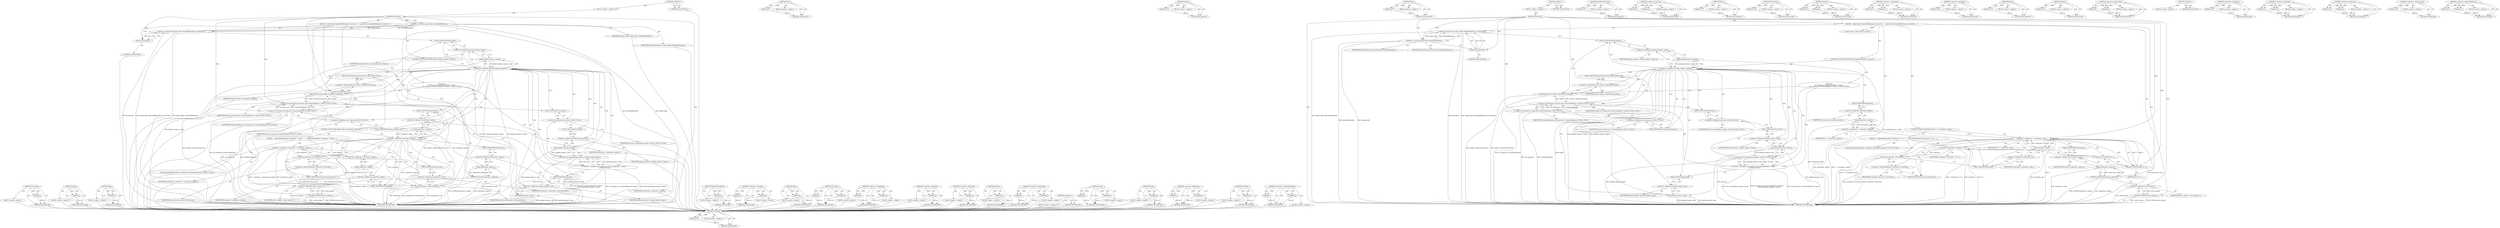 digraph "&lt;operator&gt;.indirectFieldAccess" {
vulnerable_178 [label=<(METHOD,DCHECK)>];
vulnerable_179 [label=<(PARAM,p1)>];
vulnerable_180 [label=<(BLOCK,&lt;empty&gt;,&lt;empty&gt;)>];
vulnerable_181 [label=<(METHOD_RETURN,ANY)>];
vulnerable_162 [label=<(METHOD,end)>];
vulnerable_163 [label=<(PARAM,p1)>];
vulnerable_164 [label=<(BLOCK,&lt;empty&gt;,&lt;empty&gt;)>];
vulnerable_165 [label=<(METHOD_RETURN,ANY)>];
vulnerable_117 [label=<(METHOD,empty)>];
vulnerable_118 [label=<(PARAM,p1)>];
vulnerable_119 [label=<(BLOCK,&lt;empty&gt;,&lt;empty&gt;)>];
vulnerable_120 [label=<(METHOD_RETURN,ANY)>];
vulnerable_140 [label=<(METHOD,pop)>];
vulnerable_141 [label=<(PARAM,p1)>];
vulnerable_142 [label=<(BLOCK,&lt;empty&gt;,&lt;empty&gt;)>];
vulnerable_143 [label=<(METHOD_RETURN,ANY)>];
vulnerable_6 [label=<(METHOD,&lt;global&gt;)<SUB>1</SUB>>];
vulnerable_7 [label=<(BLOCK,&lt;empty&gt;,&lt;empty&gt;)<SUB>1</SUB>>];
vulnerable_8 [label=<(METHOD,ForceClose)<SUB>1</SUB>>];
vulnerable_9 [label=<(BLOCK,{
  scoped_refptr&lt;IndexedDBDatabase&gt; protect(th...,{
  scoped_refptr&lt;IndexedDBDatabase&gt; protect(th...)<SUB>1</SUB>>];
vulnerable_10 [label=<(&lt;operator&gt;.greaterThan,scoped_refptr&lt;IndexedDBDatabase&gt; protect(this))<SUB>2</SUB>>];
vulnerable_11 [label=<(&lt;operator&gt;.lessThan,scoped_refptr&lt;IndexedDBDatabase)<SUB>2</SUB>>];
vulnerable_12 [label=<(IDENTIFIER,scoped_refptr,scoped_refptr&lt;IndexedDBDatabase)<SUB>2</SUB>>];
vulnerable_13 [label=<(IDENTIFIER,IndexedDBDatabase,scoped_refptr&lt;IndexedDBDatabase)<SUB>2</SUB>>];
vulnerable_14 [label=<(protect,protect(this))<SUB>2</SUB>>];
vulnerable_15 [label=<(LITERAL,this,protect(this))<SUB>2</SUB>>];
vulnerable_16 [label=<(CONTROL_STRUCTURE,WHILE,while (!pending_requests_.empty()))<SUB>4</SUB>>];
vulnerable_17 [label=<(&lt;operator&gt;.logicalNot,!pending_requests_.empty())<SUB>4</SUB>>];
vulnerable_18 [label=<(empty,pending_requests_.empty())<SUB>4</SUB>>];
vulnerable_19 [label=<(&lt;operator&gt;.fieldAccess,pending_requests_.empty)<SUB>4</SUB>>];
vulnerable_20 [label=<(IDENTIFIER,pending_requests_,pending_requests_.empty())<SUB>4</SUB>>];
vulnerable_21 [label=<(FIELD_IDENTIFIER,empty,empty)<SUB>4</SUB>>];
vulnerable_22 [label="<(BLOCK,{
    std::unique_ptr&lt;ConnectionRequest&gt; reques...,{
    std::unique_ptr&lt;ConnectionRequest&gt; reques...)<SUB>4</SUB>>"];
vulnerable_23 [label="<(&lt;operator&gt;.assignment,std::unique_ptr&lt;ConnectionRequest&gt; request =
  ...)<SUB>5</SUB>>"];
vulnerable_24 [label="<(&lt;operator&gt;.greaterThan,std::unique_ptr&lt;ConnectionRequest&gt; request)<SUB>5</SUB>>"];
vulnerable_25 [label="<(&lt;operator&gt;.lessThan,std::unique_ptr&lt;ConnectionRequest)<SUB>5</SUB>>"];
vulnerable_26 [label="<(&lt;operator&gt;.fieldAccess,std::unique_ptr)<SUB>5</SUB>>"];
vulnerable_27 [label="<(IDENTIFIER,std,std::unique_ptr&lt;ConnectionRequest)<SUB>5</SUB>>"];
vulnerable_28 [label=<(FIELD_IDENTIFIER,unique_ptr,unique_ptr)<SUB>5</SUB>>];
vulnerable_29 [label="<(IDENTIFIER,ConnectionRequest,std::unique_ptr&lt;ConnectionRequest)<SUB>5</SUB>>"];
vulnerable_30 [label="<(IDENTIFIER,request,std::unique_ptr&lt;ConnectionRequest&gt; request)<SUB>5</SUB>>"];
vulnerable_31 [label="<(std.move,std::move(pending_requests_.front()))<SUB>6</SUB>>"];
vulnerable_32 [label="<(&lt;operator&gt;.fieldAccess,std::move)<SUB>6</SUB>>"];
vulnerable_33 [label="<(IDENTIFIER,std,std::move(pending_requests_.front()))<SUB>6</SUB>>"];
vulnerable_34 [label=<(FIELD_IDENTIFIER,move,move)<SUB>6</SUB>>];
vulnerable_35 [label=<(front,pending_requests_.front())<SUB>6</SUB>>];
vulnerable_36 [label=<(&lt;operator&gt;.fieldAccess,pending_requests_.front)<SUB>6</SUB>>];
vulnerable_37 [label=<(IDENTIFIER,pending_requests_,pending_requests_.front())<SUB>6</SUB>>];
vulnerable_38 [label=<(FIELD_IDENTIFIER,front,front)<SUB>6</SUB>>];
vulnerable_39 [label=<(pop,pending_requests_.pop())<SUB>7</SUB>>];
vulnerable_40 [label=<(&lt;operator&gt;.fieldAccess,pending_requests_.pop)<SUB>7</SUB>>];
vulnerable_41 [label=<(IDENTIFIER,pending_requests_,pending_requests_.pop())<SUB>7</SUB>>];
vulnerable_42 [label=<(FIELD_IDENTIFIER,pop,pop)<SUB>7</SUB>>];
vulnerable_43 [label=<(AbortForForceClose,request-&gt;AbortForForceClose())<SUB>8</SUB>>];
vulnerable_44 [label=<(&lt;operator&gt;.indirectFieldAccess,request-&gt;AbortForForceClose)<SUB>8</SUB>>];
vulnerable_45 [label=<(IDENTIFIER,request,request-&gt;AbortForForceClose())<SUB>8</SUB>>];
vulnerable_46 [label=<(FIELD_IDENTIFIER,AbortForForceClose,AbortForForceClose)<SUB>8</SUB>>];
vulnerable_47 [label="<(LOCAL,auto it: auto)<SUB>11</SUB>>"];
vulnerable_48 [label=<(&lt;operator&gt;.assignment,it = connections_.begin())<SUB>11</SUB>>];
vulnerable_49 [label=<(IDENTIFIER,it,it = connections_.begin())<SUB>11</SUB>>];
vulnerable_50 [label=<(begin,connections_.begin())<SUB>11</SUB>>];
vulnerable_51 [label=<(&lt;operator&gt;.fieldAccess,connections_.begin)<SUB>11</SUB>>];
vulnerable_52 [label=<(IDENTIFIER,connections_,connections_.begin())<SUB>11</SUB>>];
vulnerable_53 [label=<(FIELD_IDENTIFIER,begin,begin)<SUB>11</SUB>>];
vulnerable_54 [label=<(CONTROL_STRUCTURE,WHILE,while (it != connections_.end()))<SUB>12</SUB>>];
vulnerable_55 [label=<(&lt;operator&gt;.notEquals,it != connections_.end())<SUB>12</SUB>>];
vulnerable_56 [label=<(IDENTIFIER,it,it != connections_.end())<SUB>12</SUB>>];
vulnerable_57 [label=<(end,connections_.end())<SUB>12</SUB>>];
vulnerable_58 [label=<(&lt;operator&gt;.fieldAccess,connections_.end)<SUB>12</SUB>>];
vulnerable_59 [label=<(IDENTIFIER,connections_,connections_.end())<SUB>12</SUB>>];
vulnerable_60 [label=<(FIELD_IDENTIFIER,end,end)<SUB>12</SUB>>];
vulnerable_61 [label=<(BLOCK,{
    IndexedDBConnection* connection = *it++;
...,{
    IndexedDBConnection* connection = *it++;
...)<SUB>12</SUB>>];
vulnerable_62 [label="<(LOCAL,IndexedDBConnection* connection: IndexedDBConnection*)<SUB>13</SUB>>"];
vulnerable_63 [label=<(&lt;operator&gt;.assignment,* connection = *it++)<SUB>13</SUB>>];
vulnerable_64 [label=<(IDENTIFIER,connection,* connection = *it++)<SUB>13</SUB>>];
vulnerable_65 [label=<(&lt;operator&gt;.indirection,*it++)<SUB>13</SUB>>];
vulnerable_66 [label=<(&lt;operator&gt;.postIncrement,it++)<SUB>13</SUB>>];
vulnerable_67 [label=<(IDENTIFIER,it,it++)<SUB>13</SUB>>];
vulnerable_68 [label=<(ForceClose,connection-&gt;ForceClose())<SUB>14</SUB>>];
vulnerable_69 [label=<(&lt;operator&gt;.indirectFieldAccess,connection-&gt;ForceClose)<SUB>14</SUB>>];
vulnerable_70 [label=<(IDENTIFIER,connection,connection-&gt;ForceClose())<SUB>14</SUB>>];
vulnerable_71 [label=<(FIELD_IDENTIFIER,ForceClose,ForceClose)<SUB>14</SUB>>];
vulnerable_72 [label=<(DCHECK,DCHECK(connections_.empty()))<SUB>16</SUB>>];
vulnerable_73 [label=<(empty,connections_.empty())<SUB>16</SUB>>];
vulnerable_74 [label=<(&lt;operator&gt;.fieldAccess,connections_.empty)<SUB>16</SUB>>];
vulnerable_75 [label=<(IDENTIFIER,connections_,connections_.empty())<SUB>16</SUB>>];
vulnerable_76 [label=<(FIELD_IDENTIFIER,empty,empty)<SUB>16</SUB>>];
vulnerable_77 [label=<(DCHECK,DCHECK(!active_request_))<SUB>17</SUB>>];
vulnerable_78 [label=<(&lt;operator&gt;.logicalNot,!active_request_)<SUB>17</SUB>>];
vulnerable_79 [label=<(IDENTIFIER,active_request_,!active_request_)<SUB>17</SUB>>];
vulnerable_80 [label=<(METHOD_RETURN,void)<SUB>1</SUB>>];
vulnerable_82 [label=<(METHOD_RETURN,ANY)<SUB>1</SUB>>];
vulnerable_144 [label=<(METHOD,AbortForForceClose)>];
vulnerable_145 [label=<(PARAM,p1)>];
vulnerable_146 [label=<(BLOCK,&lt;empty&gt;,&lt;empty&gt;)>];
vulnerable_147 [label=<(METHOD_RETURN,ANY)>];
vulnerable_104 [label=<(METHOD,&lt;operator&gt;.lessThan)>];
vulnerable_105 [label=<(PARAM,p1)>];
vulnerable_106 [label=<(PARAM,p2)>];
vulnerable_107 [label=<(BLOCK,&lt;empty&gt;,&lt;empty&gt;)>];
vulnerable_108 [label=<(METHOD_RETURN,ANY)>];
vulnerable_136 [label=<(METHOD,front)>];
vulnerable_137 [label=<(PARAM,p1)>];
vulnerable_138 [label=<(BLOCK,&lt;empty&gt;,&lt;empty&gt;)>];
vulnerable_139 [label=<(METHOD_RETURN,ANY)>];
vulnerable_174 [label=<(METHOD,ForceClose)>];
vulnerable_175 [label=<(PARAM,p1)>];
vulnerable_176 [label=<(BLOCK,&lt;empty&gt;,&lt;empty&gt;)>];
vulnerable_177 [label=<(METHOD_RETURN,ANY)>];
vulnerable_131 [label=<(METHOD,std.move)>];
vulnerable_132 [label=<(PARAM,p1)>];
vulnerable_133 [label=<(PARAM,p2)>];
vulnerable_134 [label=<(BLOCK,&lt;empty&gt;,&lt;empty&gt;)>];
vulnerable_135 [label=<(METHOD_RETURN,ANY)>];
vulnerable_126 [label=<(METHOD,&lt;operator&gt;.assignment)>];
vulnerable_127 [label=<(PARAM,p1)>];
vulnerable_128 [label=<(PARAM,p2)>];
vulnerable_129 [label=<(BLOCK,&lt;empty&gt;,&lt;empty&gt;)>];
vulnerable_130 [label=<(METHOD_RETURN,ANY)>];
vulnerable_113 [label=<(METHOD,&lt;operator&gt;.logicalNot)>];
vulnerable_114 [label=<(PARAM,p1)>];
vulnerable_115 [label=<(BLOCK,&lt;empty&gt;,&lt;empty&gt;)>];
vulnerable_116 [label=<(METHOD_RETURN,ANY)>];
vulnerable_153 [label=<(METHOD,begin)>];
vulnerable_154 [label=<(PARAM,p1)>];
vulnerable_155 [label=<(BLOCK,&lt;empty&gt;,&lt;empty&gt;)>];
vulnerable_156 [label=<(METHOD_RETURN,ANY)>];
vulnerable_109 [label=<(METHOD,protect)>];
vulnerable_110 [label=<(PARAM,p1)>];
vulnerable_111 [label=<(BLOCK,&lt;empty&gt;,&lt;empty&gt;)>];
vulnerable_112 [label=<(METHOD_RETURN,ANY)>];
vulnerable_99 [label=<(METHOD,&lt;operator&gt;.greaterThan)>];
vulnerable_100 [label=<(PARAM,p1)>];
vulnerable_101 [label=<(PARAM,p2)>];
vulnerable_102 [label=<(BLOCK,&lt;empty&gt;,&lt;empty&gt;)>];
vulnerable_103 [label=<(METHOD_RETURN,ANY)>];
vulnerable_93 [label=<(METHOD,&lt;global&gt;)<SUB>1</SUB>>];
vulnerable_94 [label=<(BLOCK,&lt;empty&gt;,&lt;empty&gt;)>];
vulnerable_95 [label=<(METHOD_RETURN,ANY)>];
vulnerable_166 [label=<(METHOD,&lt;operator&gt;.indirection)>];
vulnerable_167 [label=<(PARAM,p1)>];
vulnerable_168 [label=<(BLOCK,&lt;empty&gt;,&lt;empty&gt;)>];
vulnerable_169 [label=<(METHOD_RETURN,ANY)>];
vulnerable_157 [label=<(METHOD,&lt;operator&gt;.notEquals)>];
vulnerable_158 [label=<(PARAM,p1)>];
vulnerable_159 [label=<(PARAM,p2)>];
vulnerable_160 [label=<(BLOCK,&lt;empty&gt;,&lt;empty&gt;)>];
vulnerable_161 [label=<(METHOD_RETURN,ANY)>];
vulnerable_121 [label=<(METHOD,&lt;operator&gt;.fieldAccess)>];
vulnerable_122 [label=<(PARAM,p1)>];
vulnerable_123 [label=<(PARAM,p2)>];
vulnerable_124 [label=<(BLOCK,&lt;empty&gt;,&lt;empty&gt;)>];
vulnerable_125 [label=<(METHOD_RETURN,ANY)>];
vulnerable_170 [label=<(METHOD,&lt;operator&gt;.postIncrement)>];
vulnerable_171 [label=<(PARAM,p1)>];
vulnerable_172 [label=<(BLOCK,&lt;empty&gt;,&lt;empty&gt;)>];
vulnerable_173 [label=<(METHOD_RETURN,ANY)>];
vulnerable_148 [label=<(METHOD,&lt;operator&gt;.indirectFieldAccess)>];
vulnerable_149 [label=<(PARAM,p1)>];
vulnerable_150 [label=<(PARAM,p2)>];
vulnerable_151 [label=<(BLOCK,&lt;empty&gt;,&lt;empty&gt;)>];
vulnerable_152 [label=<(METHOD_RETURN,ANY)>];
fixed_158 [label=<(METHOD,ForceClose)>];
fixed_159 [label=<(PARAM,p1)>];
fixed_160 [label=<(BLOCK,&lt;empty&gt;,&lt;empty&gt;)>];
fixed_161 [label=<(METHOD_RETURN,ANY)>];
fixed_114 [label=<(METHOD,empty)>];
fixed_115 [label=<(PARAM,p1)>];
fixed_116 [label=<(BLOCK,&lt;empty&gt;,&lt;empty&gt;)>];
fixed_117 [label=<(METHOD_RETURN,ANY)>];
fixed_137 [label=<(METHOD,pop)>];
fixed_138 [label=<(PARAM,p1)>];
fixed_139 [label=<(BLOCK,&lt;empty&gt;,&lt;empty&gt;)>];
fixed_140 [label=<(METHOD_RETURN,ANY)>];
fixed_6 [label=<(METHOD,&lt;global&gt;)<SUB>1</SUB>>];
fixed_7 [label=<(BLOCK,&lt;empty&gt;,&lt;empty&gt;)<SUB>1</SUB>>];
fixed_8 [label=<(METHOD,ForceClose)<SUB>1</SUB>>];
fixed_9 [label=<(BLOCK,{
  scoped_refptr&lt;IndexedDBDatabase&gt; protect(th...,{
  scoped_refptr&lt;IndexedDBDatabase&gt; protect(th...)<SUB>1</SUB>>];
fixed_10 [label=<(&lt;operator&gt;.greaterThan,scoped_refptr&lt;IndexedDBDatabase&gt; protect(this))<SUB>2</SUB>>];
fixed_11 [label=<(&lt;operator&gt;.lessThan,scoped_refptr&lt;IndexedDBDatabase)<SUB>2</SUB>>];
fixed_12 [label=<(IDENTIFIER,scoped_refptr,scoped_refptr&lt;IndexedDBDatabase)<SUB>2</SUB>>];
fixed_13 [label=<(IDENTIFIER,IndexedDBDatabase,scoped_refptr&lt;IndexedDBDatabase)<SUB>2</SUB>>];
fixed_14 [label=<(protect,protect(this))<SUB>2</SUB>>];
fixed_15 [label=<(LITERAL,this,protect(this))<SUB>2</SUB>>];
fixed_16 [label=<(CONTROL_STRUCTURE,WHILE,while (!pending_requests_.empty()))<SUB>4</SUB>>];
fixed_17 [label=<(&lt;operator&gt;.logicalNot,!pending_requests_.empty())<SUB>4</SUB>>];
fixed_18 [label=<(empty,pending_requests_.empty())<SUB>4</SUB>>];
fixed_19 [label=<(&lt;operator&gt;.fieldAccess,pending_requests_.empty)<SUB>4</SUB>>];
fixed_20 [label=<(IDENTIFIER,pending_requests_,pending_requests_.empty())<SUB>4</SUB>>];
fixed_21 [label=<(FIELD_IDENTIFIER,empty,empty)<SUB>4</SUB>>];
fixed_22 [label="<(BLOCK,{
    std::unique_ptr&lt;ConnectionRequest&gt; reques...,{
    std::unique_ptr&lt;ConnectionRequest&gt; reques...)<SUB>4</SUB>>"];
fixed_23 [label="<(&lt;operator&gt;.assignment,std::unique_ptr&lt;ConnectionRequest&gt; request =
  ...)<SUB>5</SUB>>"];
fixed_24 [label="<(&lt;operator&gt;.greaterThan,std::unique_ptr&lt;ConnectionRequest&gt; request)<SUB>5</SUB>>"];
fixed_25 [label="<(&lt;operator&gt;.lessThan,std::unique_ptr&lt;ConnectionRequest)<SUB>5</SUB>>"];
fixed_26 [label="<(&lt;operator&gt;.fieldAccess,std::unique_ptr)<SUB>5</SUB>>"];
fixed_27 [label="<(IDENTIFIER,std,std::unique_ptr&lt;ConnectionRequest)<SUB>5</SUB>>"];
fixed_28 [label=<(FIELD_IDENTIFIER,unique_ptr,unique_ptr)<SUB>5</SUB>>];
fixed_29 [label="<(IDENTIFIER,ConnectionRequest,std::unique_ptr&lt;ConnectionRequest)<SUB>5</SUB>>"];
fixed_30 [label="<(IDENTIFIER,request,std::unique_ptr&lt;ConnectionRequest&gt; request)<SUB>5</SUB>>"];
fixed_31 [label="<(std.move,std::move(pending_requests_.front()))<SUB>6</SUB>>"];
fixed_32 [label="<(&lt;operator&gt;.fieldAccess,std::move)<SUB>6</SUB>>"];
fixed_33 [label="<(IDENTIFIER,std,std::move(pending_requests_.front()))<SUB>6</SUB>>"];
fixed_34 [label=<(FIELD_IDENTIFIER,move,move)<SUB>6</SUB>>];
fixed_35 [label=<(front,pending_requests_.front())<SUB>6</SUB>>];
fixed_36 [label=<(&lt;operator&gt;.fieldAccess,pending_requests_.front)<SUB>6</SUB>>];
fixed_37 [label=<(IDENTIFIER,pending_requests_,pending_requests_.front())<SUB>6</SUB>>];
fixed_38 [label=<(FIELD_IDENTIFIER,front,front)<SUB>6</SUB>>];
fixed_39 [label=<(pop,pending_requests_.pop())<SUB>7</SUB>>];
fixed_40 [label=<(&lt;operator&gt;.fieldAccess,pending_requests_.pop)<SUB>7</SUB>>];
fixed_41 [label=<(IDENTIFIER,pending_requests_,pending_requests_.pop())<SUB>7</SUB>>];
fixed_42 [label=<(FIELD_IDENTIFIER,pop,pop)<SUB>7</SUB>>];
fixed_43 [label=<(AbortForForceClose,request-&gt;AbortForForceClose())<SUB>8</SUB>>];
fixed_44 [label=<(&lt;operator&gt;.indirectFieldAccess,request-&gt;AbortForForceClose)<SUB>8</SUB>>];
fixed_45 [label=<(IDENTIFIER,request,request-&gt;AbortForForceClose())<SUB>8</SUB>>];
fixed_46 [label=<(FIELD_IDENTIFIER,AbortForForceClose,AbortForForceClose)<SUB>8</SUB>>];
fixed_47 [label=<(CONTROL_STRUCTURE,WHILE,while (!connections_.empty()))<SUB>11</SUB>>];
fixed_48 [label=<(&lt;operator&gt;.logicalNot,!connections_.empty())<SUB>11</SUB>>];
fixed_49 [label=<(empty,connections_.empty())<SUB>11</SUB>>];
fixed_50 [label=<(&lt;operator&gt;.fieldAccess,connections_.empty)<SUB>11</SUB>>];
fixed_51 [label=<(IDENTIFIER,connections_,connections_.empty())<SUB>11</SUB>>];
fixed_52 [label=<(FIELD_IDENTIFIER,empty,empty)<SUB>11</SUB>>];
fixed_53 [label=<(BLOCK,{
    IndexedDBConnection* connection = *connec...,{
    IndexedDBConnection* connection = *connec...)<SUB>11</SUB>>];
fixed_54 [label="<(LOCAL,IndexedDBConnection* connection: IndexedDBConnection*)<SUB>12</SUB>>"];
fixed_55 [label=<(&lt;operator&gt;.assignment,* connection = *connections_.begin())<SUB>12</SUB>>];
fixed_56 [label=<(IDENTIFIER,connection,* connection = *connections_.begin())<SUB>12</SUB>>];
fixed_57 [label=<(&lt;operator&gt;.indirection,*connections_.begin())<SUB>12</SUB>>];
fixed_58 [label=<(begin,connections_.begin())<SUB>12</SUB>>];
fixed_59 [label=<(&lt;operator&gt;.fieldAccess,connections_.begin)<SUB>12</SUB>>];
fixed_60 [label=<(IDENTIFIER,connections_,connections_.begin())<SUB>12</SUB>>];
fixed_61 [label=<(FIELD_IDENTIFIER,begin,begin)<SUB>12</SUB>>];
fixed_62 [label=<(ForceClose,connection-&gt;ForceClose())<SUB>13</SUB>>];
fixed_63 [label=<(&lt;operator&gt;.indirectFieldAccess,connection-&gt;ForceClose)<SUB>13</SUB>>];
fixed_64 [label=<(IDENTIFIER,connection,connection-&gt;ForceClose())<SUB>13</SUB>>];
fixed_65 [label=<(FIELD_IDENTIFIER,ForceClose,ForceClose)<SUB>13</SUB>>];
fixed_66 [label=<(erase,connections_.erase(connection))<SUB>14</SUB>>];
fixed_67 [label=<(&lt;operator&gt;.fieldAccess,connections_.erase)<SUB>14</SUB>>];
fixed_68 [label=<(IDENTIFIER,connections_,connections_.erase(connection))<SUB>14</SUB>>];
fixed_69 [label=<(FIELD_IDENTIFIER,erase,erase)<SUB>14</SUB>>];
fixed_70 [label=<(IDENTIFIER,connection,connections_.erase(connection))<SUB>14</SUB>>];
fixed_71 [label=<(DCHECK,DCHECK(connections_.empty()))<SUB>16</SUB>>];
fixed_72 [label=<(empty,connections_.empty())<SUB>16</SUB>>];
fixed_73 [label=<(&lt;operator&gt;.fieldAccess,connections_.empty)<SUB>16</SUB>>];
fixed_74 [label=<(IDENTIFIER,connections_,connections_.empty())<SUB>16</SUB>>];
fixed_75 [label=<(FIELD_IDENTIFIER,empty,empty)<SUB>16</SUB>>];
fixed_76 [label=<(DCHECK,DCHECK(!active_request_))<SUB>17</SUB>>];
fixed_77 [label=<(&lt;operator&gt;.logicalNot,!active_request_)<SUB>17</SUB>>];
fixed_78 [label=<(IDENTIFIER,active_request_,!active_request_)<SUB>17</SUB>>];
fixed_79 [label=<(METHOD_RETURN,void)<SUB>1</SUB>>];
fixed_81 [label=<(METHOD_RETURN,ANY)<SUB>1</SUB>>];
fixed_141 [label=<(METHOD,AbortForForceClose)>];
fixed_142 [label=<(PARAM,p1)>];
fixed_143 [label=<(BLOCK,&lt;empty&gt;,&lt;empty&gt;)>];
fixed_144 [label=<(METHOD_RETURN,ANY)>];
fixed_101 [label=<(METHOD,&lt;operator&gt;.lessThan)>];
fixed_102 [label=<(PARAM,p1)>];
fixed_103 [label=<(PARAM,p2)>];
fixed_104 [label=<(BLOCK,&lt;empty&gt;,&lt;empty&gt;)>];
fixed_105 [label=<(METHOD_RETURN,ANY)>];
fixed_133 [label=<(METHOD,front)>];
fixed_134 [label=<(PARAM,p1)>];
fixed_135 [label=<(BLOCK,&lt;empty&gt;,&lt;empty&gt;)>];
fixed_136 [label=<(METHOD_RETURN,ANY)>];
fixed_128 [label=<(METHOD,std.move)>];
fixed_129 [label=<(PARAM,p1)>];
fixed_130 [label=<(PARAM,p2)>];
fixed_131 [label=<(BLOCK,&lt;empty&gt;,&lt;empty&gt;)>];
fixed_132 [label=<(METHOD_RETURN,ANY)>];
fixed_123 [label=<(METHOD,&lt;operator&gt;.assignment)>];
fixed_124 [label=<(PARAM,p1)>];
fixed_125 [label=<(PARAM,p2)>];
fixed_126 [label=<(BLOCK,&lt;empty&gt;,&lt;empty&gt;)>];
fixed_127 [label=<(METHOD_RETURN,ANY)>];
fixed_110 [label=<(METHOD,&lt;operator&gt;.logicalNot)>];
fixed_111 [label=<(PARAM,p1)>];
fixed_112 [label=<(BLOCK,&lt;empty&gt;,&lt;empty&gt;)>];
fixed_113 [label=<(METHOD_RETURN,ANY)>];
fixed_150 [label=<(METHOD,&lt;operator&gt;.indirection)>];
fixed_151 [label=<(PARAM,p1)>];
fixed_152 [label=<(BLOCK,&lt;empty&gt;,&lt;empty&gt;)>];
fixed_153 [label=<(METHOD_RETURN,ANY)>];
fixed_106 [label=<(METHOD,protect)>];
fixed_107 [label=<(PARAM,p1)>];
fixed_108 [label=<(BLOCK,&lt;empty&gt;,&lt;empty&gt;)>];
fixed_109 [label=<(METHOD_RETURN,ANY)>];
fixed_96 [label=<(METHOD,&lt;operator&gt;.greaterThan)>];
fixed_97 [label=<(PARAM,p1)>];
fixed_98 [label=<(PARAM,p2)>];
fixed_99 [label=<(BLOCK,&lt;empty&gt;,&lt;empty&gt;)>];
fixed_100 [label=<(METHOD_RETURN,ANY)>];
fixed_90 [label=<(METHOD,&lt;global&gt;)<SUB>1</SUB>>];
fixed_91 [label=<(BLOCK,&lt;empty&gt;,&lt;empty&gt;)>];
fixed_92 [label=<(METHOD_RETURN,ANY)>];
fixed_162 [label=<(METHOD,erase)>];
fixed_163 [label=<(PARAM,p1)>];
fixed_164 [label=<(PARAM,p2)>];
fixed_165 [label=<(BLOCK,&lt;empty&gt;,&lt;empty&gt;)>];
fixed_166 [label=<(METHOD_RETURN,ANY)>];
fixed_154 [label=<(METHOD,begin)>];
fixed_155 [label=<(PARAM,p1)>];
fixed_156 [label=<(BLOCK,&lt;empty&gt;,&lt;empty&gt;)>];
fixed_157 [label=<(METHOD_RETURN,ANY)>];
fixed_118 [label=<(METHOD,&lt;operator&gt;.fieldAccess)>];
fixed_119 [label=<(PARAM,p1)>];
fixed_120 [label=<(PARAM,p2)>];
fixed_121 [label=<(BLOCK,&lt;empty&gt;,&lt;empty&gt;)>];
fixed_122 [label=<(METHOD_RETURN,ANY)>];
fixed_167 [label=<(METHOD,DCHECK)>];
fixed_168 [label=<(PARAM,p1)>];
fixed_169 [label=<(BLOCK,&lt;empty&gt;,&lt;empty&gt;)>];
fixed_170 [label=<(METHOD_RETURN,ANY)>];
fixed_145 [label=<(METHOD,&lt;operator&gt;.indirectFieldAccess)>];
fixed_146 [label=<(PARAM,p1)>];
fixed_147 [label=<(PARAM,p2)>];
fixed_148 [label=<(BLOCK,&lt;empty&gt;,&lt;empty&gt;)>];
fixed_149 [label=<(METHOD_RETURN,ANY)>];
vulnerable_178 -> vulnerable_179  [key=0, label="AST: "];
vulnerable_178 -> vulnerable_179  [key=1, label="DDG: "];
vulnerable_178 -> vulnerable_180  [key=0, label="AST: "];
vulnerable_178 -> vulnerable_181  [key=0, label="AST: "];
vulnerable_178 -> vulnerable_181  [key=1, label="CFG: "];
vulnerable_179 -> vulnerable_181  [key=0, label="DDG: p1"];
vulnerable_162 -> vulnerable_163  [key=0, label="AST: "];
vulnerable_162 -> vulnerable_163  [key=1, label="DDG: "];
vulnerable_162 -> vulnerable_164  [key=0, label="AST: "];
vulnerable_162 -> vulnerable_165  [key=0, label="AST: "];
vulnerable_162 -> vulnerable_165  [key=1, label="CFG: "];
vulnerable_163 -> vulnerable_165  [key=0, label="DDG: p1"];
vulnerable_117 -> vulnerable_118  [key=0, label="AST: "];
vulnerable_117 -> vulnerable_118  [key=1, label="DDG: "];
vulnerable_117 -> vulnerable_119  [key=0, label="AST: "];
vulnerable_117 -> vulnerable_120  [key=0, label="AST: "];
vulnerable_117 -> vulnerable_120  [key=1, label="CFG: "];
vulnerable_118 -> vulnerable_120  [key=0, label="DDG: p1"];
vulnerable_140 -> vulnerable_141  [key=0, label="AST: "];
vulnerable_140 -> vulnerable_141  [key=1, label="DDG: "];
vulnerable_140 -> vulnerable_142  [key=0, label="AST: "];
vulnerable_140 -> vulnerable_143  [key=0, label="AST: "];
vulnerable_140 -> vulnerable_143  [key=1, label="CFG: "];
vulnerable_141 -> vulnerable_143  [key=0, label="DDG: p1"];
vulnerable_6 -> vulnerable_7  [key=0, label="AST: "];
vulnerable_6 -> vulnerable_82  [key=0, label="AST: "];
vulnerable_6 -> vulnerable_82  [key=1, label="CFG: "];
vulnerable_7 -> vulnerable_8  [key=0, label="AST: "];
vulnerable_8 -> vulnerable_9  [key=0, label="AST: "];
vulnerable_8 -> vulnerable_80  [key=0, label="AST: "];
vulnerable_8 -> vulnerable_11  [key=0, label="CFG: "];
vulnerable_8 -> vulnerable_11  [key=1, label="DDG: "];
vulnerable_8 -> vulnerable_14  [key=0, label="DDG: "];
vulnerable_8 -> vulnerable_55  [key=0, label="DDG: "];
vulnerable_8 -> vulnerable_78  [key=0, label="DDG: "];
vulnerable_8 -> vulnerable_24  [key=0, label="DDG: "];
vulnerable_8 -> vulnerable_25  [key=0, label="DDG: "];
vulnerable_8 -> vulnerable_66  [key=0, label="DDG: "];
vulnerable_9 -> vulnerable_10  [key=0, label="AST: "];
vulnerable_9 -> vulnerable_16  [key=0, label="AST: "];
vulnerable_9 -> vulnerable_47  [key=0, label="AST: "];
vulnerable_9 -> vulnerable_48  [key=0, label="AST: "];
vulnerable_9 -> vulnerable_54  [key=0, label="AST: "];
vulnerable_9 -> vulnerable_72  [key=0, label="AST: "];
vulnerable_9 -> vulnerable_77  [key=0, label="AST: "];
vulnerable_10 -> vulnerable_11  [key=0, label="AST: "];
vulnerable_10 -> vulnerable_14  [key=0, label="AST: "];
vulnerable_10 -> vulnerable_21  [key=0, label="CFG: "];
vulnerable_10 -> vulnerable_80  [key=0, label="DDG: scoped_refptr&lt;IndexedDBDatabase"];
vulnerable_10 -> vulnerable_80  [key=1, label="DDG: protect(this)"];
vulnerable_10 -> vulnerable_80  [key=2, label="DDG: scoped_refptr&lt;IndexedDBDatabase&gt; protect(this)"];
vulnerable_11 -> vulnerable_12  [key=0, label="AST: "];
vulnerable_11 -> vulnerable_13  [key=0, label="AST: "];
vulnerable_11 -> vulnerable_14  [key=0, label="CFG: "];
vulnerable_11 -> vulnerable_80  [key=0, label="DDG: IndexedDBDatabase"];
vulnerable_11 -> vulnerable_80  [key=1, label="DDG: scoped_refptr"];
vulnerable_11 -> vulnerable_10  [key=0, label="DDG: scoped_refptr"];
vulnerable_11 -> vulnerable_10  [key=1, label="DDG: IndexedDBDatabase"];
vulnerable_14 -> vulnerable_15  [key=0, label="AST: "];
vulnerable_14 -> vulnerable_10  [key=0, label="CFG: "];
vulnerable_14 -> vulnerable_10  [key=1, label="DDG: this"];
vulnerable_16 -> vulnerable_17  [key=0, label="AST: "];
vulnerable_16 -> vulnerable_22  [key=0, label="AST: "];
vulnerable_17 -> vulnerable_18  [key=0, label="AST: "];
vulnerable_17 -> vulnerable_18  [key=1, label="CDG: "];
vulnerable_17 -> vulnerable_28  [key=0, label="CFG: "];
vulnerable_17 -> vulnerable_28  [key=1, label="CDG: "];
vulnerable_17 -> vulnerable_53  [key=0, label="CFG: "];
vulnerable_17 -> vulnerable_80  [key=0, label="DDG: pending_requests_.empty()"];
vulnerable_17 -> vulnerable_80  [key=1, label="DDG: !pending_requests_.empty()"];
vulnerable_17 -> vulnerable_24  [key=0, label="CDG: "];
vulnerable_17 -> vulnerable_17  [key=0, label="CDG: "];
vulnerable_17 -> vulnerable_34  [key=0, label="CDG: "];
vulnerable_17 -> vulnerable_21  [key=0, label="CDG: "];
vulnerable_17 -> vulnerable_32  [key=0, label="CDG: "];
vulnerable_17 -> vulnerable_26  [key=0, label="CDG: "];
vulnerable_17 -> vulnerable_42  [key=0, label="CDG: "];
vulnerable_17 -> vulnerable_23  [key=0, label="CDG: "];
vulnerable_17 -> vulnerable_19  [key=0, label="CDG: "];
vulnerable_17 -> vulnerable_36  [key=0, label="CDG: "];
vulnerable_17 -> vulnerable_46  [key=0, label="CDG: "];
vulnerable_17 -> vulnerable_38  [key=0, label="CDG: "];
vulnerable_17 -> vulnerable_25  [key=0, label="CDG: "];
vulnerable_17 -> vulnerable_40  [key=0, label="CDG: "];
vulnerable_17 -> vulnerable_44  [key=0, label="CDG: "];
vulnerable_17 -> vulnerable_35  [key=0, label="CDG: "];
vulnerable_17 -> vulnerable_39  [key=0, label="CDG: "];
vulnerable_17 -> vulnerable_31  [key=0, label="CDG: "];
vulnerable_17 -> vulnerable_43  [key=0, label="CDG: "];
vulnerable_18 -> vulnerable_19  [key=0, label="AST: "];
vulnerable_18 -> vulnerable_17  [key=0, label="CFG: "];
vulnerable_18 -> vulnerable_17  [key=1, label="DDG: pending_requests_.empty"];
vulnerable_18 -> vulnerable_80  [key=0, label="DDG: pending_requests_.empty"];
vulnerable_19 -> vulnerable_20  [key=0, label="AST: "];
vulnerable_19 -> vulnerable_21  [key=0, label="AST: "];
vulnerable_19 -> vulnerable_18  [key=0, label="CFG: "];
vulnerable_21 -> vulnerable_19  [key=0, label="CFG: "];
vulnerable_22 -> vulnerable_23  [key=0, label="AST: "];
vulnerable_22 -> vulnerable_39  [key=0, label="AST: "];
vulnerable_22 -> vulnerable_43  [key=0, label="AST: "];
vulnerable_23 -> vulnerable_24  [key=0, label="AST: "];
vulnerable_23 -> vulnerable_31  [key=0, label="AST: "];
vulnerable_23 -> vulnerable_42  [key=0, label="CFG: "];
vulnerable_23 -> vulnerable_80  [key=0, label="DDG: std::unique_ptr&lt;ConnectionRequest&gt; request"];
vulnerable_23 -> vulnerable_80  [key=1, label="DDG: std::move(pending_requests_.front())"];
vulnerable_23 -> vulnerable_80  [key=2, label="DDG: std::unique_ptr&lt;ConnectionRequest&gt; request =
        std::move(pending_requests_.front())"];
vulnerable_24 -> vulnerable_25  [key=0, label="AST: "];
vulnerable_24 -> vulnerable_30  [key=0, label="AST: "];
vulnerable_24 -> vulnerable_34  [key=0, label="CFG: "];
vulnerable_24 -> vulnerable_80  [key=0, label="DDG: std::unique_ptr&lt;ConnectionRequest"];
vulnerable_24 -> vulnerable_80  [key=1, label="DDG: request"];
vulnerable_24 -> vulnerable_43  [key=0, label="DDG: request"];
vulnerable_25 -> vulnerable_26  [key=0, label="AST: "];
vulnerable_25 -> vulnerable_29  [key=0, label="AST: "];
vulnerable_25 -> vulnerable_24  [key=0, label="CFG: "];
vulnerable_25 -> vulnerable_24  [key=1, label="DDG: std::unique_ptr"];
vulnerable_25 -> vulnerable_24  [key=2, label="DDG: ConnectionRequest"];
vulnerable_25 -> vulnerable_80  [key=0, label="DDG: std::unique_ptr"];
vulnerable_25 -> vulnerable_80  [key=1, label="DDG: ConnectionRequest"];
vulnerable_26 -> vulnerable_27  [key=0, label="AST: "];
vulnerable_26 -> vulnerable_28  [key=0, label="AST: "];
vulnerable_26 -> vulnerable_25  [key=0, label="CFG: "];
vulnerable_28 -> vulnerable_26  [key=0, label="CFG: "];
vulnerable_31 -> vulnerable_32  [key=0, label="AST: "];
vulnerable_31 -> vulnerable_35  [key=0, label="AST: "];
vulnerable_31 -> vulnerable_23  [key=0, label="CFG: "];
vulnerable_31 -> vulnerable_23  [key=1, label="DDG: std::move"];
vulnerable_31 -> vulnerable_23  [key=2, label="DDG: pending_requests_.front()"];
vulnerable_31 -> vulnerable_80  [key=0, label="DDG: std::move"];
vulnerable_31 -> vulnerable_80  [key=1, label="DDG: pending_requests_.front()"];
vulnerable_32 -> vulnerable_33  [key=0, label="AST: "];
vulnerable_32 -> vulnerable_34  [key=0, label="AST: "];
vulnerable_32 -> vulnerable_38  [key=0, label="CFG: "];
vulnerable_34 -> vulnerable_32  [key=0, label="CFG: "];
vulnerable_35 -> vulnerable_36  [key=0, label="AST: "];
vulnerable_35 -> vulnerable_31  [key=0, label="CFG: "];
vulnerable_35 -> vulnerable_31  [key=1, label="DDG: pending_requests_.front"];
vulnerable_35 -> vulnerable_80  [key=0, label="DDG: pending_requests_.front"];
vulnerable_36 -> vulnerable_37  [key=0, label="AST: "];
vulnerable_36 -> vulnerable_38  [key=0, label="AST: "];
vulnerable_36 -> vulnerable_35  [key=0, label="CFG: "];
vulnerable_38 -> vulnerable_36  [key=0, label="CFG: "];
vulnerable_39 -> vulnerable_40  [key=0, label="AST: "];
vulnerable_39 -> vulnerable_46  [key=0, label="CFG: "];
vulnerable_39 -> vulnerable_80  [key=0, label="DDG: pending_requests_.pop"];
vulnerable_39 -> vulnerable_80  [key=1, label="DDG: pending_requests_.pop()"];
vulnerable_40 -> vulnerable_41  [key=0, label="AST: "];
vulnerable_40 -> vulnerable_42  [key=0, label="AST: "];
vulnerable_40 -> vulnerable_39  [key=0, label="CFG: "];
vulnerable_42 -> vulnerable_40  [key=0, label="CFG: "];
vulnerable_43 -> vulnerable_44  [key=0, label="AST: "];
vulnerable_43 -> vulnerable_21  [key=0, label="CFG: "];
vulnerable_43 -> vulnerable_80  [key=0, label="DDG: request-&gt;AbortForForceClose"];
vulnerable_43 -> vulnerable_80  [key=1, label="DDG: request-&gt;AbortForForceClose()"];
vulnerable_43 -> vulnerable_24  [key=0, label="DDG: request-&gt;AbortForForceClose"];
vulnerable_44 -> vulnerable_45  [key=0, label="AST: "];
vulnerable_44 -> vulnerable_46  [key=0, label="AST: "];
vulnerable_44 -> vulnerable_43  [key=0, label="CFG: "];
vulnerable_46 -> vulnerable_44  [key=0, label="CFG: "];
vulnerable_48 -> vulnerable_49  [key=0, label="AST: "];
vulnerable_48 -> vulnerable_50  [key=0, label="AST: "];
vulnerable_48 -> vulnerable_60  [key=0, label="CFG: "];
vulnerable_48 -> vulnerable_80  [key=0, label="DDG: connections_.begin()"];
vulnerable_48 -> vulnerable_80  [key=1, label="DDG: it = connections_.begin()"];
vulnerable_48 -> vulnerable_55  [key=0, label="DDG: it"];
vulnerable_50 -> vulnerable_51  [key=0, label="AST: "];
vulnerable_50 -> vulnerable_48  [key=0, label="CFG: "];
vulnerable_50 -> vulnerable_48  [key=1, label="DDG: connections_.begin"];
vulnerable_50 -> vulnerable_80  [key=0, label="DDG: connections_.begin"];
vulnerable_51 -> vulnerable_52  [key=0, label="AST: "];
vulnerable_51 -> vulnerable_53  [key=0, label="AST: "];
vulnerable_51 -> vulnerable_50  [key=0, label="CFG: "];
vulnerable_53 -> vulnerable_51  [key=0, label="CFG: "];
vulnerable_54 -> vulnerable_55  [key=0, label="AST: "];
vulnerable_54 -> vulnerable_61  [key=0, label="AST: "];
vulnerable_55 -> vulnerable_56  [key=0, label="AST: "];
vulnerable_55 -> vulnerable_57  [key=0, label="AST: "];
vulnerable_55 -> vulnerable_57  [key=1, label="CDG: "];
vulnerable_55 -> vulnerable_66  [key=0, label="CFG: "];
vulnerable_55 -> vulnerable_66  [key=1, label="DDG: it"];
vulnerable_55 -> vulnerable_66  [key=2, label="CDG: "];
vulnerable_55 -> vulnerable_76  [key=0, label="CFG: "];
vulnerable_55 -> vulnerable_80  [key=0, label="DDG: it"];
vulnerable_55 -> vulnerable_80  [key=1, label="DDG: connections_.end()"];
vulnerable_55 -> vulnerable_80  [key=2, label="DDG: it != connections_.end()"];
vulnerable_55 -> vulnerable_58  [key=0, label="CDG: "];
vulnerable_55 -> vulnerable_68  [key=0, label="CDG: "];
vulnerable_55 -> vulnerable_60  [key=0, label="CDG: "];
vulnerable_55 -> vulnerable_71  [key=0, label="CDG: "];
vulnerable_55 -> vulnerable_69  [key=0, label="CDG: "];
vulnerable_55 -> vulnerable_63  [key=0, label="CDG: "];
vulnerable_55 -> vulnerable_65  [key=0, label="CDG: "];
vulnerable_55 -> vulnerable_55  [key=0, label="CDG: "];
vulnerable_57 -> vulnerable_58  [key=0, label="AST: "];
vulnerable_57 -> vulnerable_55  [key=0, label="CFG: "];
vulnerable_57 -> vulnerable_55  [key=1, label="DDG: connections_.end"];
vulnerable_57 -> vulnerable_80  [key=0, label="DDG: connections_.end"];
vulnerable_58 -> vulnerable_59  [key=0, label="AST: "];
vulnerable_58 -> vulnerable_60  [key=0, label="AST: "];
vulnerable_58 -> vulnerable_57  [key=0, label="CFG: "];
vulnerable_60 -> vulnerable_58  [key=0, label="CFG: "];
vulnerable_61 -> vulnerable_62  [key=0, label="AST: "];
vulnerable_61 -> vulnerable_63  [key=0, label="AST: "];
vulnerable_61 -> vulnerable_68  [key=0, label="AST: "];
vulnerable_63 -> vulnerable_64  [key=0, label="AST: "];
vulnerable_63 -> vulnerable_65  [key=0, label="AST: "];
vulnerable_63 -> vulnerable_71  [key=0, label="CFG: "];
vulnerable_63 -> vulnerable_80  [key=0, label="DDG: connection"];
vulnerable_63 -> vulnerable_80  [key=1, label="DDG: *it++"];
vulnerable_63 -> vulnerable_80  [key=2, label="DDG: * connection = *it++"];
vulnerable_63 -> vulnerable_68  [key=0, label="DDG: connection"];
vulnerable_65 -> vulnerable_66  [key=0, label="AST: "];
vulnerable_65 -> vulnerable_63  [key=0, label="CFG: "];
vulnerable_66 -> vulnerable_67  [key=0, label="AST: "];
vulnerable_66 -> vulnerable_65  [key=0, label="CFG: "];
vulnerable_66 -> vulnerable_55  [key=0, label="DDG: it"];
vulnerable_68 -> vulnerable_69  [key=0, label="AST: "];
vulnerable_68 -> vulnerable_60  [key=0, label="CFG: "];
vulnerable_68 -> vulnerable_80  [key=0, label="DDG: connection-&gt;ForceClose"];
vulnerable_68 -> vulnerable_80  [key=1, label="DDG: connection-&gt;ForceClose()"];
vulnerable_69 -> vulnerable_70  [key=0, label="AST: "];
vulnerable_69 -> vulnerable_71  [key=0, label="AST: "];
vulnerable_69 -> vulnerable_68  [key=0, label="CFG: "];
vulnerable_71 -> vulnerable_69  [key=0, label="CFG: "];
vulnerable_72 -> vulnerable_73  [key=0, label="AST: "];
vulnerable_72 -> vulnerable_78  [key=0, label="CFG: "];
vulnerable_72 -> vulnerable_80  [key=0, label="DDG: connections_.empty()"];
vulnerable_72 -> vulnerable_80  [key=1, label="DDG: DCHECK(connections_.empty())"];
vulnerable_73 -> vulnerable_74  [key=0, label="AST: "];
vulnerable_73 -> vulnerable_72  [key=0, label="CFG: "];
vulnerable_73 -> vulnerable_72  [key=1, label="DDG: connections_.empty"];
vulnerable_73 -> vulnerable_80  [key=0, label="DDG: connections_.empty"];
vulnerable_74 -> vulnerable_75  [key=0, label="AST: "];
vulnerable_74 -> vulnerable_76  [key=0, label="AST: "];
vulnerable_74 -> vulnerable_73  [key=0, label="CFG: "];
vulnerable_76 -> vulnerable_74  [key=0, label="CFG: "];
vulnerable_77 -> vulnerable_78  [key=0, label="AST: "];
vulnerable_77 -> vulnerable_80  [key=0, label="CFG: "];
vulnerable_77 -> vulnerable_80  [key=1, label="DDG: !active_request_"];
vulnerable_77 -> vulnerable_80  [key=2, label="DDG: DCHECK(!active_request_)"];
vulnerable_78 -> vulnerable_79  [key=0, label="AST: "];
vulnerable_78 -> vulnerable_77  [key=0, label="CFG: "];
vulnerable_78 -> vulnerable_77  [key=1, label="DDG: active_request_"];
vulnerable_78 -> vulnerable_80  [key=0, label="DDG: active_request_"];
vulnerable_144 -> vulnerable_145  [key=0, label="AST: "];
vulnerable_144 -> vulnerable_145  [key=1, label="DDG: "];
vulnerable_144 -> vulnerable_146  [key=0, label="AST: "];
vulnerable_144 -> vulnerable_147  [key=0, label="AST: "];
vulnerable_144 -> vulnerable_147  [key=1, label="CFG: "];
vulnerable_145 -> vulnerable_147  [key=0, label="DDG: p1"];
vulnerable_104 -> vulnerable_105  [key=0, label="AST: "];
vulnerable_104 -> vulnerable_105  [key=1, label="DDG: "];
vulnerable_104 -> vulnerable_107  [key=0, label="AST: "];
vulnerable_104 -> vulnerable_106  [key=0, label="AST: "];
vulnerable_104 -> vulnerable_106  [key=1, label="DDG: "];
vulnerable_104 -> vulnerable_108  [key=0, label="AST: "];
vulnerable_104 -> vulnerable_108  [key=1, label="CFG: "];
vulnerable_105 -> vulnerable_108  [key=0, label="DDG: p1"];
vulnerable_106 -> vulnerable_108  [key=0, label="DDG: p2"];
vulnerable_136 -> vulnerable_137  [key=0, label="AST: "];
vulnerable_136 -> vulnerable_137  [key=1, label="DDG: "];
vulnerable_136 -> vulnerable_138  [key=0, label="AST: "];
vulnerable_136 -> vulnerable_139  [key=0, label="AST: "];
vulnerable_136 -> vulnerable_139  [key=1, label="CFG: "];
vulnerable_137 -> vulnerable_139  [key=0, label="DDG: p1"];
vulnerable_174 -> vulnerable_175  [key=0, label="AST: "];
vulnerable_174 -> vulnerable_175  [key=1, label="DDG: "];
vulnerable_174 -> vulnerable_176  [key=0, label="AST: "];
vulnerable_174 -> vulnerable_177  [key=0, label="AST: "];
vulnerable_174 -> vulnerable_177  [key=1, label="CFG: "];
vulnerable_175 -> vulnerable_177  [key=0, label="DDG: p1"];
vulnerable_131 -> vulnerable_132  [key=0, label="AST: "];
vulnerable_131 -> vulnerable_132  [key=1, label="DDG: "];
vulnerable_131 -> vulnerable_134  [key=0, label="AST: "];
vulnerable_131 -> vulnerable_133  [key=0, label="AST: "];
vulnerable_131 -> vulnerable_133  [key=1, label="DDG: "];
vulnerable_131 -> vulnerable_135  [key=0, label="AST: "];
vulnerable_131 -> vulnerable_135  [key=1, label="CFG: "];
vulnerable_132 -> vulnerable_135  [key=0, label="DDG: p1"];
vulnerable_133 -> vulnerable_135  [key=0, label="DDG: p2"];
vulnerable_126 -> vulnerable_127  [key=0, label="AST: "];
vulnerable_126 -> vulnerable_127  [key=1, label="DDG: "];
vulnerable_126 -> vulnerable_129  [key=0, label="AST: "];
vulnerable_126 -> vulnerable_128  [key=0, label="AST: "];
vulnerable_126 -> vulnerable_128  [key=1, label="DDG: "];
vulnerable_126 -> vulnerable_130  [key=0, label="AST: "];
vulnerable_126 -> vulnerable_130  [key=1, label="CFG: "];
vulnerable_127 -> vulnerable_130  [key=0, label="DDG: p1"];
vulnerable_128 -> vulnerable_130  [key=0, label="DDG: p2"];
vulnerable_113 -> vulnerable_114  [key=0, label="AST: "];
vulnerable_113 -> vulnerable_114  [key=1, label="DDG: "];
vulnerable_113 -> vulnerable_115  [key=0, label="AST: "];
vulnerable_113 -> vulnerable_116  [key=0, label="AST: "];
vulnerable_113 -> vulnerable_116  [key=1, label="CFG: "];
vulnerable_114 -> vulnerable_116  [key=0, label="DDG: p1"];
vulnerable_153 -> vulnerable_154  [key=0, label="AST: "];
vulnerable_153 -> vulnerable_154  [key=1, label="DDG: "];
vulnerable_153 -> vulnerable_155  [key=0, label="AST: "];
vulnerable_153 -> vulnerable_156  [key=0, label="AST: "];
vulnerable_153 -> vulnerable_156  [key=1, label="CFG: "];
vulnerable_154 -> vulnerable_156  [key=0, label="DDG: p1"];
vulnerable_109 -> vulnerable_110  [key=0, label="AST: "];
vulnerable_109 -> vulnerable_110  [key=1, label="DDG: "];
vulnerable_109 -> vulnerable_111  [key=0, label="AST: "];
vulnerable_109 -> vulnerable_112  [key=0, label="AST: "];
vulnerable_109 -> vulnerable_112  [key=1, label="CFG: "];
vulnerable_110 -> vulnerable_112  [key=0, label="DDG: p1"];
vulnerable_99 -> vulnerable_100  [key=0, label="AST: "];
vulnerable_99 -> vulnerable_100  [key=1, label="DDG: "];
vulnerable_99 -> vulnerable_102  [key=0, label="AST: "];
vulnerable_99 -> vulnerable_101  [key=0, label="AST: "];
vulnerable_99 -> vulnerable_101  [key=1, label="DDG: "];
vulnerable_99 -> vulnerable_103  [key=0, label="AST: "];
vulnerable_99 -> vulnerable_103  [key=1, label="CFG: "];
vulnerable_100 -> vulnerable_103  [key=0, label="DDG: p1"];
vulnerable_101 -> vulnerable_103  [key=0, label="DDG: p2"];
vulnerable_93 -> vulnerable_94  [key=0, label="AST: "];
vulnerable_93 -> vulnerable_95  [key=0, label="AST: "];
vulnerable_93 -> vulnerable_95  [key=1, label="CFG: "];
vulnerable_166 -> vulnerable_167  [key=0, label="AST: "];
vulnerable_166 -> vulnerable_167  [key=1, label="DDG: "];
vulnerable_166 -> vulnerable_168  [key=0, label="AST: "];
vulnerable_166 -> vulnerable_169  [key=0, label="AST: "];
vulnerable_166 -> vulnerable_169  [key=1, label="CFG: "];
vulnerable_167 -> vulnerable_169  [key=0, label="DDG: p1"];
vulnerable_157 -> vulnerable_158  [key=0, label="AST: "];
vulnerable_157 -> vulnerable_158  [key=1, label="DDG: "];
vulnerable_157 -> vulnerable_160  [key=0, label="AST: "];
vulnerable_157 -> vulnerable_159  [key=0, label="AST: "];
vulnerable_157 -> vulnerable_159  [key=1, label="DDG: "];
vulnerable_157 -> vulnerable_161  [key=0, label="AST: "];
vulnerable_157 -> vulnerable_161  [key=1, label="CFG: "];
vulnerable_158 -> vulnerable_161  [key=0, label="DDG: p1"];
vulnerable_159 -> vulnerable_161  [key=0, label="DDG: p2"];
vulnerable_121 -> vulnerable_122  [key=0, label="AST: "];
vulnerable_121 -> vulnerable_122  [key=1, label="DDG: "];
vulnerable_121 -> vulnerable_124  [key=0, label="AST: "];
vulnerable_121 -> vulnerable_123  [key=0, label="AST: "];
vulnerable_121 -> vulnerable_123  [key=1, label="DDG: "];
vulnerable_121 -> vulnerable_125  [key=0, label="AST: "];
vulnerable_121 -> vulnerable_125  [key=1, label="CFG: "];
vulnerable_122 -> vulnerable_125  [key=0, label="DDG: p1"];
vulnerable_123 -> vulnerable_125  [key=0, label="DDG: p2"];
vulnerable_170 -> vulnerable_171  [key=0, label="AST: "];
vulnerable_170 -> vulnerable_171  [key=1, label="DDG: "];
vulnerable_170 -> vulnerable_172  [key=0, label="AST: "];
vulnerable_170 -> vulnerable_173  [key=0, label="AST: "];
vulnerable_170 -> vulnerable_173  [key=1, label="CFG: "];
vulnerable_171 -> vulnerable_173  [key=0, label="DDG: p1"];
vulnerable_148 -> vulnerable_149  [key=0, label="AST: "];
vulnerable_148 -> vulnerable_149  [key=1, label="DDG: "];
vulnerable_148 -> vulnerable_151  [key=0, label="AST: "];
vulnerable_148 -> vulnerable_150  [key=0, label="AST: "];
vulnerable_148 -> vulnerable_150  [key=1, label="DDG: "];
vulnerable_148 -> vulnerable_152  [key=0, label="AST: "];
vulnerable_148 -> vulnerable_152  [key=1, label="CFG: "];
vulnerable_149 -> vulnerable_152  [key=0, label="DDG: p1"];
vulnerable_150 -> vulnerable_152  [key=0, label="DDG: p2"];
fixed_158 -> fixed_159  [key=0, label="AST: "];
fixed_158 -> fixed_159  [key=1, label="DDG: "];
fixed_158 -> fixed_160  [key=0, label="AST: "];
fixed_158 -> fixed_161  [key=0, label="AST: "];
fixed_158 -> fixed_161  [key=1, label="CFG: "];
fixed_159 -> fixed_161  [key=0, label="DDG: p1"];
fixed_160 -> vulnerable_178  [key=0];
fixed_161 -> vulnerable_178  [key=0];
fixed_114 -> fixed_115  [key=0, label="AST: "];
fixed_114 -> fixed_115  [key=1, label="DDG: "];
fixed_114 -> fixed_116  [key=0, label="AST: "];
fixed_114 -> fixed_117  [key=0, label="AST: "];
fixed_114 -> fixed_117  [key=1, label="CFG: "];
fixed_115 -> fixed_117  [key=0, label="DDG: p1"];
fixed_116 -> vulnerable_178  [key=0];
fixed_117 -> vulnerable_178  [key=0];
fixed_137 -> fixed_138  [key=0, label="AST: "];
fixed_137 -> fixed_138  [key=1, label="DDG: "];
fixed_137 -> fixed_139  [key=0, label="AST: "];
fixed_137 -> fixed_140  [key=0, label="AST: "];
fixed_137 -> fixed_140  [key=1, label="CFG: "];
fixed_138 -> fixed_140  [key=0, label="DDG: p1"];
fixed_139 -> vulnerable_178  [key=0];
fixed_140 -> vulnerable_178  [key=0];
fixed_6 -> fixed_7  [key=0, label="AST: "];
fixed_6 -> fixed_81  [key=0, label="AST: "];
fixed_6 -> fixed_81  [key=1, label="CFG: "];
fixed_7 -> fixed_8  [key=0, label="AST: "];
fixed_8 -> fixed_9  [key=0, label="AST: "];
fixed_8 -> fixed_79  [key=0, label="AST: "];
fixed_8 -> fixed_11  [key=0, label="CFG: "];
fixed_8 -> fixed_11  [key=1, label="DDG: "];
fixed_8 -> fixed_14  [key=0, label="DDG: "];
fixed_8 -> fixed_77  [key=0, label="DDG: "];
fixed_8 -> fixed_66  [key=0, label="DDG: "];
fixed_8 -> fixed_24  [key=0, label="DDG: "];
fixed_8 -> fixed_25  [key=0, label="DDG: "];
fixed_9 -> fixed_10  [key=0, label="AST: "];
fixed_9 -> fixed_16  [key=0, label="AST: "];
fixed_9 -> fixed_47  [key=0, label="AST: "];
fixed_9 -> fixed_71  [key=0, label="AST: "];
fixed_9 -> fixed_76  [key=0, label="AST: "];
fixed_10 -> fixed_11  [key=0, label="AST: "];
fixed_10 -> fixed_14  [key=0, label="AST: "];
fixed_10 -> fixed_21  [key=0, label="CFG: "];
fixed_10 -> fixed_79  [key=0, label="DDG: scoped_refptr&lt;IndexedDBDatabase"];
fixed_10 -> fixed_79  [key=1, label="DDG: protect(this)"];
fixed_10 -> fixed_79  [key=2, label="DDG: scoped_refptr&lt;IndexedDBDatabase&gt; protect(this)"];
fixed_11 -> fixed_12  [key=0, label="AST: "];
fixed_11 -> fixed_13  [key=0, label="AST: "];
fixed_11 -> fixed_14  [key=0, label="CFG: "];
fixed_11 -> fixed_79  [key=0, label="DDG: IndexedDBDatabase"];
fixed_11 -> fixed_79  [key=1, label="DDG: scoped_refptr"];
fixed_11 -> fixed_10  [key=0, label="DDG: scoped_refptr"];
fixed_11 -> fixed_10  [key=1, label="DDG: IndexedDBDatabase"];
fixed_12 -> vulnerable_178  [key=0];
fixed_13 -> vulnerable_178  [key=0];
fixed_14 -> fixed_15  [key=0, label="AST: "];
fixed_14 -> fixed_10  [key=0, label="CFG: "];
fixed_14 -> fixed_10  [key=1, label="DDG: this"];
fixed_15 -> vulnerable_178  [key=0];
fixed_16 -> fixed_17  [key=0, label="AST: "];
fixed_16 -> fixed_22  [key=0, label="AST: "];
fixed_17 -> fixed_18  [key=0, label="AST: "];
fixed_17 -> fixed_18  [key=1, label="CDG: "];
fixed_17 -> fixed_28  [key=0, label="CFG: "];
fixed_17 -> fixed_28  [key=1, label="CDG: "];
fixed_17 -> fixed_52  [key=0, label="CFG: "];
fixed_17 -> fixed_79  [key=0, label="DDG: pending_requests_.empty()"];
fixed_17 -> fixed_79  [key=1, label="DDG: !pending_requests_.empty()"];
fixed_17 -> fixed_17  [key=0, label="CDG: "];
fixed_17 -> fixed_34  [key=0, label="CDG: "];
fixed_17 -> fixed_21  [key=0, label="CDG: "];
fixed_17 -> fixed_32  [key=0, label="CDG: "];
fixed_17 -> fixed_26  [key=0, label="CDG: "];
fixed_17 -> fixed_42  [key=0, label="CDG: "];
fixed_17 -> fixed_19  [key=0, label="CDG: "];
fixed_17 -> fixed_46  [key=0, label="CDG: "];
fixed_17 -> fixed_38  [key=0, label="CDG: "];
fixed_17 -> fixed_25  [key=0, label="CDG: "];
fixed_17 -> fixed_40  [key=0, label="CDG: "];
fixed_17 -> fixed_44  [key=0, label="CDG: "];
fixed_17 -> fixed_35  [key=0, label="CDG: "];
fixed_17 -> fixed_43  [key=0, label="CDG: "];
fixed_17 -> fixed_24  [key=0, label="CDG: "];
fixed_17 -> fixed_23  [key=0, label="CDG: "];
fixed_17 -> fixed_36  [key=0, label="CDG: "];
fixed_17 -> fixed_39  [key=0, label="CDG: "];
fixed_17 -> fixed_31  [key=0, label="CDG: "];
fixed_18 -> fixed_19  [key=0, label="AST: "];
fixed_18 -> fixed_17  [key=0, label="CFG: "];
fixed_18 -> fixed_17  [key=1, label="DDG: pending_requests_.empty"];
fixed_18 -> fixed_79  [key=0, label="DDG: pending_requests_.empty"];
fixed_19 -> fixed_20  [key=0, label="AST: "];
fixed_19 -> fixed_21  [key=0, label="AST: "];
fixed_19 -> fixed_18  [key=0, label="CFG: "];
fixed_20 -> vulnerable_178  [key=0];
fixed_21 -> fixed_19  [key=0, label="CFG: "];
fixed_22 -> fixed_23  [key=0, label="AST: "];
fixed_22 -> fixed_39  [key=0, label="AST: "];
fixed_22 -> fixed_43  [key=0, label="AST: "];
fixed_23 -> fixed_24  [key=0, label="AST: "];
fixed_23 -> fixed_31  [key=0, label="AST: "];
fixed_23 -> fixed_42  [key=0, label="CFG: "];
fixed_23 -> fixed_79  [key=0, label="DDG: std::unique_ptr&lt;ConnectionRequest&gt; request"];
fixed_23 -> fixed_79  [key=1, label="DDG: std::move(pending_requests_.front())"];
fixed_23 -> fixed_79  [key=2, label="DDG: std::unique_ptr&lt;ConnectionRequest&gt; request =
        std::move(pending_requests_.front())"];
fixed_24 -> fixed_25  [key=0, label="AST: "];
fixed_24 -> fixed_30  [key=0, label="AST: "];
fixed_24 -> fixed_34  [key=0, label="CFG: "];
fixed_24 -> fixed_79  [key=0, label="DDG: std::unique_ptr&lt;ConnectionRequest"];
fixed_24 -> fixed_79  [key=1, label="DDG: request"];
fixed_24 -> fixed_43  [key=0, label="DDG: request"];
fixed_25 -> fixed_26  [key=0, label="AST: "];
fixed_25 -> fixed_29  [key=0, label="AST: "];
fixed_25 -> fixed_24  [key=0, label="CFG: "];
fixed_25 -> fixed_24  [key=1, label="DDG: std::unique_ptr"];
fixed_25 -> fixed_24  [key=2, label="DDG: ConnectionRequest"];
fixed_25 -> fixed_79  [key=0, label="DDG: std::unique_ptr"];
fixed_25 -> fixed_79  [key=1, label="DDG: ConnectionRequest"];
fixed_26 -> fixed_27  [key=0, label="AST: "];
fixed_26 -> fixed_28  [key=0, label="AST: "];
fixed_26 -> fixed_25  [key=0, label="CFG: "];
fixed_27 -> vulnerable_178  [key=0];
fixed_28 -> fixed_26  [key=0, label="CFG: "];
fixed_29 -> vulnerable_178  [key=0];
fixed_30 -> vulnerable_178  [key=0];
fixed_31 -> fixed_32  [key=0, label="AST: "];
fixed_31 -> fixed_35  [key=0, label="AST: "];
fixed_31 -> fixed_23  [key=0, label="CFG: "];
fixed_31 -> fixed_23  [key=1, label="DDG: std::move"];
fixed_31 -> fixed_23  [key=2, label="DDG: pending_requests_.front()"];
fixed_31 -> fixed_79  [key=0, label="DDG: std::move"];
fixed_31 -> fixed_79  [key=1, label="DDG: pending_requests_.front()"];
fixed_32 -> fixed_33  [key=0, label="AST: "];
fixed_32 -> fixed_34  [key=0, label="AST: "];
fixed_32 -> fixed_38  [key=0, label="CFG: "];
fixed_33 -> vulnerable_178  [key=0];
fixed_34 -> fixed_32  [key=0, label="CFG: "];
fixed_35 -> fixed_36  [key=0, label="AST: "];
fixed_35 -> fixed_31  [key=0, label="CFG: "];
fixed_35 -> fixed_31  [key=1, label="DDG: pending_requests_.front"];
fixed_35 -> fixed_79  [key=0, label="DDG: pending_requests_.front"];
fixed_36 -> fixed_37  [key=0, label="AST: "];
fixed_36 -> fixed_38  [key=0, label="AST: "];
fixed_36 -> fixed_35  [key=0, label="CFG: "];
fixed_37 -> vulnerable_178  [key=0];
fixed_38 -> fixed_36  [key=0, label="CFG: "];
fixed_39 -> fixed_40  [key=0, label="AST: "];
fixed_39 -> fixed_46  [key=0, label="CFG: "];
fixed_39 -> fixed_79  [key=0, label="DDG: pending_requests_.pop"];
fixed_39 -> fixed_79  [key=1, label="DDG: pending_requests_.pop()"];
fixed_40 -> fixed_41  [key=0, label="AST: "];
fixed_40 -> fixed_42  [key=0, label="AST: "];
fixed_40 -> fixed_39  [key=0, label="CFG: "];
fixed_41 -> vulnerable_178  [key=0];
fixed_42 -> fixed_40  [key=0, label="CFG: "];
fixed_43 -> fixed_44  [key=0, label="AST: "];
fixed_43 -> fixed_21  [key=0, label="CFG: "];
fixed_43 -> fixed_79  [key=0, label="DDG: request-&gt;AbortForForceClose"];
fixed_43 -> fixed_79  [key=1, label="DDG: request-&gt;AbortForForceClose()"];
fixed_43 -> fixed_24  [key=0, label="DDG: request-&gt;AbortForForceClose"];
fixed_44 -> fixed_45  [key=0, label="AST: "];
fixed_44 -> fixed_46  [key=0, label="AST: "];
fixed_44 -> fixed_43  [key=0, label="CFG: "];
fixed_45 -> vulnerable_178  [key=0];
fixed_46 -> fixed_44  [key=0, label="CFG: "];
fixed_47 -> fixed_48  [key=0, label="AST: "];
fixed_47 -> fixed_53  [key=0, label="AST: "];
fixed_48 -> fixed_49  [key=0, label="AST: "];
fixed_48 -> fixed_49  [key=1, label="CDG: "];
fixed_48 -> fixed_61  [key=0, label="CFG: "];
fixed_48 -> fixed_61  [key=1, label="CDG: "];
fixed_48 -> fixed_75  [key=0, label="CFG: "];
fixed_48 -> fixed_79  [key=0, label="DDG: !connections_.empty()"];
fixed_48 -> fixed_48  [key=0, label="CDG: "];
fixed_48 -> fixed_57  [key=0, label="CDG: "];
fixed_48 -> fixed_66  [key=0, label="CDG: "];
fixed_48 -> fixed_52  [key=0, label="CDG: "];
fixed_48 -> fixed_69  [key=0, label="CDG: "];
fixed_48 -> fixed_67  [key=0, label="CDG: "];
fixed_48 -> fixed_65  [key=0, label="CDG: "];
fixed_48 -> fixed_50  [key=0, label="CDG: "];
fixed_48 -> fixed_59  [key=0, label="CDG: "];
fixed_48 -> fixed_58  [key=0, label="CDG: "];
fixed_48 -> fixed_63  [key=0, label="CDG: "];
fixed_48 -> fixed_55  [key=0, label="CDG: "];
fixed_48 -> fixed_62  [key=0, label="CDG: "];
fixed_49 -> fixed_50  [key=0, label="AST: "];
fixed_49 -> fixed_48  [key=0, label="CFG: "];
fixed_49 -> fixed_48  [key=1, label="DDG: connections_.empty"];
fixed_49 -> fixed_72  [key=0, label="DDG: connections_.empty"];
fixed_50 -> fixed_51  [key=0, label="AST: "];
fixed_50 -> fixed_52  [key=0, label="AST: "];
fixed_50 -> fixed_49  [key=0, label="CFG: "];
fixed_51 -> vulnerable_178  [key=0];
fixed_52 -> fixed_50  [key=0, label="CFG: "];
fixed_53 -> fixed_54  [key=0, label="AST: "];
fixed_53 -> fixed_55  [key=0, label="AST: "];
fixed_53 -> fixed_62  [key=0, label="AST: "];
fixed_53 -> fixed_66  [key=0, label="AST: "];
fixed_54 -> vulnerable_178  [key=0];
fixed_55 -> fixed_56  [key=0, label="AST: "];
fixed_55 -> fixed_57  [key=0, label="AST: "];
fixed_55 -> fixed_65  [key=0, label="CFG: "];
fixed_55 -> fixed_79  [key=0, label="DDG: *connections_.begin()"];
fixed_55 -> fixed_79  [key=1, label="DDG: * connection = *connections_.begin()"];
fixed_55 -> fixed_62  [key=0, label="DDG: connection"];
fixed_55 -> fixed_66  [key=0, label="DDG: connection"];
fixed_56 -> vulnerable_178  [key=0];
fixed_57 -> fixed_58  [key=0, label="AST: "];
fixed_57 -> fixed_55  [key=0, label="CFG: "];
fixed_58 -> fixed_59  [key=0, label="AST: "];
fixed_58 -> fixed_57  [key=0, label="CFG: "];
fixed_58 -> fixed_79  [key=0, label="DDG: connections_.begin"];
fixed_59 -> fixed_60  [key=0, label="AST: "];
fixed_59 -> fixed_61  [key=0, label="AST: "];
fixed_59 -> fixed_58  [key=0, label="CFG: "];
fixed_60 -> vulnerable_178  [key=0];
fixed_61 -> fixed_59  [key=0, label="CFG: "];
fixed_62 -> fixed_63  [key=0, label="AST: "];
fixed_62 -> fixed_69  [key=0, label="CFG: "];
fixed_62 -> fixed_79  [key=0, label="DDG: connection-&gt;ForceClose"];
fixed_62 -> fixed_79  [key=1, label="DDG: connection-&gt;ForceClose()"];
fixed_62 -> fixed_66  [key=0, label="DDG: connection-&gt;ForceClose"];
fixed_63 -> fixed_64  [key=0, label="AST: "];
fixed_63 -> fixed_65  [key=0, label="AST: "];
fixed_63 -> fixed_62  [key=0, label="CFG: "];
fixed_64 -> vulnerable_178  [key=0];
fixed_65 -> fixed_63  [key=0, label="CFG: "];
fixed_66 -> fixed_67  [key=0, label="AST: "];
fixed_66 -> fixed_70  [key=0, label="AST: "];
fixed_66 -> fixed_52  [key=0, label="CFG: "];
fixed_66 -> fixed_79  [key=0, label="DDG: connections_.erase"];
fixed_66 -> fixed_79  [key=1, label="DDG: connection"];
fixed_66 -> fixed_79  [key=2, label="DDG: connections_.erase(connection)"];
fixed_67 -> fixed_68  [key=0, label="AST: "];
fixed_67 -> fixed_69  [key=0, label="AST: "];
fixed_67 -> fixed_66  [key=0, label="CFG: "];
fixed_68 -> vulnerable_178  [key=0];
fixed_69 -> fixed_67  [key=0, label="CFG: "];
fixed_70 -> vulnerable_178  [key=0];
fixed_71 -> fixed_72  [key=0, label="AST: "];
fixed_71 -> fixed_77  [key=0, label="CFG: "];
fixed_71 -> fixed_79  [key=0, label="DDG: connections_.empty()"];
fixed_71 -> fixed_79  [key=1, label="DDG: DCHECK(connections_.empty())"];
fixed_72 -> fixed_73  [key=0, label="AST: "];
fixed_72 -> fixed_71  [key=0, label="CFG: "];
fixed_72 -> fixed_71  [key=1, label="DDG: connections_.empty"];
fixed_72 -> fixed_79  [key=0, label="DDG: connections_.empty"];
fixed_73 -> fixed_74  [key=0, label="AST: "];
fixed_73 -> fixed_75  [key=0, label="AST: "];
fixed_73 -> fixed_72  [key=0, label="CFG: "];
fixed_74 -> vulnerable_178  [key=0];
fixed_75 -> fixed_73  [key=0, label="CFG: "];
fixed_76 -> fixed_77  [key=0, label="AST: "];
fixed_76 -> fixed_79  [key=0, label="CFG: "];
fixed_76 -> fixed_79  [key=1, label="DDG: !active_request_"];
fixed_76 -> fixed_79  [key=2, label="DDG: DCHECK(!active_request_)"];
fixed_77 -> fixed_78  [key=0, label="AST: "];
fixed_77 -> fixed_76  [key=0, label="CFG: "];
fixed_77 -> fixed_76  [key=1, label="DDG: active_request_"];
fixed_77 -> fixed_79  [key=0, label="DDG: active_request_"];
fixed_78 -> vulnerable_178  [key=0];
fixed_79 -> vulnerable_178  [key=0];
fixed_81 -> vulnerable_178  [key=0];
fixed_141 -> fixed_142  [key=0, label="AST: "];
fixed_141 -> fixed_142  [key=1, label="DDG: "];
fixed_141 -> fixed_143  [key=0, label="AST: "];
fixed_141 -> fixed_144  [key=0, label="AST: "];
fixed_141 -> fixed_144  [key=1, label="CFG: "];
fixed_142 -> fixed_144  [key=0, label="DDG: p1"];
fixed_143 -> vulnerable_178  [key=0];
fixed_144 -> vulnerable_178  [key=0];
fixed_101 -> fixed_102  [key=0, label="AST: "];
fixed_101 -> fixed_102  [key=1, label="DDG: "];
fixed_101 -> fixed_104  [key=0, label="AST: "];
fixed_101 -> fixed_103  [key=0, label="AST: "];
fixed_101 -> fixed_103  [key=1, label="DDG: "];
fixed_101 -> fixed_105  [key=0, label="AST: "];
fixed_101 -> fixed_105  [key=1, label="CFG: "];
fixed_102 -> fixed_105  [key=0, label="DDG: p1"];
fixed_103 -> fixed_105  [key=0, label="DDG: p2"];
fixed_104 -> vulnerable_178  [key=0];
fixed_105 -> vulnerable_178  [key=0];
fixed_133 -> fixed_134  [key=0, label="AST: "];
fixed_133 -> fixed_134  [key=1, label="DDG: "];
fixed_133 -> fixed_135  [key=0, label="AST: "];
fixed_133 -> fixed_136  [key=0, label="AST: "];
fixed_133 -> fixed_136  [key=1, label="CFG: "];
fixed_134 -> fixed_136  [key=0, label="DDG: p1"];
fixed_135 -> vulnerable_178  [key=0];
fixed_136 -> vulnerable_178  [key=0];
fixed_128 -> fixed_129  [key=0, label="AST: "];
fixed_128 -> fixed_129  [key=1, label="DDG: "];
fixed_128 -> fixed_131  [key=0, label="AST: "];
fixed_128 -> fixed_130  [key=0, label="AST: "];
fixed_128 -> fixed_130  [key=1, label="DDG: "];
fixed_128 -> fixed_132  [key=0, label="AST: "];
fixed_128 -> fixed_132  [key=1, label="CFG: "];
fixed_129 -> fixed_132  [key=0, label="DDG: p1"];
fixed_130 -> fixed_132  [key=0, label="DDG: p2"];
fixed_131 -> vulnerable_178  [key=0];
fixed_132 -> vulnerable_178  [key=0];
fixed_123 -> fixed_124  [key=0, label="AST: "];
fixed_123 -> fixed_124  [key=1, label="DDG: "];
fixed_123 -> fixed_126  [key=0, label="AST: "];
fixed_123 -> fixed_125  [key=0, label="AST: "];
fixed_123 -> fixed_125  [key=1, label="DDG: "];
fixed_123 -> fixed_127  [key=0, label="AST: "];
fixed_123 -> fixed_127  [key=1, label="CFG: "];
fixed_124 -> fixed_127  [key=0, label="DDG: p1"];
fixed_125 -> fixed_127  [key=0, label="DDG: p2"];
fixed_126 -> vulnerable_178  [key=0];
fixed_127 -> vulnerable_178  [key=0];
fixed_110 -> fixed_111  [key=0, label="AST: "];
fixed_110 -> fixed_111  [key=1, label="DDG: "];
fixed_110 -> fixed_112  [key=0, label="AST: "];
fixed_110 -> fixed_113  [key=0, label="AST: "];
fixed_110 -> fixed_113  [key=1, label="CFG: "];
fixed_111 -> fixed_113  [key=0, label="DDG: p1"];
fixed_112 -> vulnerable_178  [key=0];
fixed_113 -> vulnerable_178  [key=0];
fixed_150 -> fixed_151  [key=0, label="AST: "];
fixed_150 -> fixed_151  [key=1, label="DDG: "];
fixed_150 -> fixed_152  [key=0, label="AST: "];
fixed_150 -> fixed_153  [key=0, label="AST: "];
fixed_150 -> fixed_153  [key=1, label="CFG: "];
fixed_151 -> fixed_153  [key=0, label="DDG: p1"];
fixed_152 -> vulnerable_178  [key=0];
fixed_153 -> vulnerable_178  [key=0];
fixed_106 -> fixed_107  [key=0, label="AST: "];
fixed_106 -> fixed_107  [key=1, label="DDG: "];
fixed_106 -> fixed_108  [key=0, label="AST: "];
fixed_106 -> fixed_109  [key=0, label="AST: "];
fixed_106 -> fixed_109  [key=1, label="CFG: "];
fixed_107 -> fixed_109  [key=0, label="DDG: p1"];
fixed_108 -> vulnerable_178  [key=0];
fixed_109 -> vulnerable_178  [key=0];
fixed_96 -> fixed_97  [key=0, label="AST: "];
fixed_96 -> fixed_97  [key=1, label="DDG: "];
fixed_96 -> fixed_99  [key=0, label="AST: "];
fixed_96 -> fixed_98  [key=0, label="AST: "];
fixed_96 -> fixed_98  [key=1, label="DDG: "];
fixed_96 -> fixed_100  [key=0, label="AST: "];
fixed_96 -> fixed_100  [key=1, label="CFG: "];
fixed_97 -> fixed_100  [key=0, label="DDG: p1"];
fixed_98 -> fixed_100  [key=0, label="DDG: p2"];
fixed_99 -> vulnerable_178  [key=0];
fixed_100 -> vulnerable_178  [key=0];
fixed_90 -> fixed_91  [key=0, label="AST: "];
fixed_90 -> fixed_92  [key=0, label="AST: "];
fixed_90 -> fixed_92  [key=1, label="CFG: "];
fixed_91 -> vulnerable_178  [key=0];
fixed_92 -> vulnerable_178  [key=0];
fixed_162 -> fixed_163  [key=0, label="AST: "];
fixed_162 -> fixed_163  [key=1, label="DDG: "];
fixed_162 -> fixed_165  [key=0, label="AST: "];
fixed_162 -> fixed_164  [key=0, label="AST: "];
fixed_162 -> fixed_164  [key=1, label="DDG: "];
fixed_162 -> fixed_166  [key=0, label="AST: "];
fixed_162 -> fixed_166  [key=1, label="CFG: "];
fixed_163 -> fixed_166  [key=0, label="DDG: p1"];
fixed_164 -> fixed_166  [key=0, label="DDG: p2"];
fixed_165 -> vulnerable_178  [key=0];
fixed_166 -> vulnerable_178  [key=0];
fixed_154 -> fixed_155  [key=0, label="AST: "];
fixed_154 -> fixed_155  [key=1, label="DDG: "];
fixed_154 -> fixed_156  [key=0, label="AST: "];
fixed_154 -> fixed_157  [key=0, label="AST: "];
fixed_154 -> fixed_157  [key=1, label="CFG: "];
fixed_155 -> fixed_157  [key=0, label="DDG: p1"];
fixed_156 -> vulnerable_178  [key=0];
fixed_157 -> vulnerable_178  [key=0];
fixed_118 -> fixed_119  [key=0, label="AST: "];
fixed_118 -> fixed_119  [key=1, label="DDG: "];
fixed_118 -> fixed_121  [key=0, label="AST: "];
fixed_118 -> fixed_120  [key=0, label="AST: "];
fixed_118 -> fixed_120  [key=1, label="DDG: "];
fixed_118 -> fixed_122  [key=0, label="AST: "];
fixed_118 -> fixed_122  [key=1, label="CFG: "];
fixed_119 -> fixed_122  [key=0, label="DDG: p1"];
fixed_120 -> fixed_122  [key=0, label="DDG: p2"];
fixed_121 -> vulnerable_178  [key=0];
fixed_122 -> vulnerable_178  [key=0];
fixed_167 -> fixed_168  [key=0, label="AST: "];
fixed_167 -> fixed_168  [key=1, label="DDG: "];
fixed_167 -> fixed_169  [key=0, label="AST: "];
fixed_167 -> fixed_170  [key=0, label="AST: "];
fixed_167 -> fixed_170  [key=1, label="CFG: "];
fixed_168 -> fixed_170  [key=0, label="DDG: p1"];
fixed_169 -> vulnerable_178  [key=0];
fixed_170 -> vulnerable_178  [key=0];
fixed_145 -> fixed_146  [key=0, label="AST: "];
fixed_145 -> fixed_146  [key=1, label="DDG: "];
fixed_145 -> fixed_148  [key=0, label="AST: "];
fixed_145 -> fixed_147  [key=0, label="AST: "];
fixed_145 -> fixed_147  [key=1, label="DDG: "];
fixed_145 -> fixed_149  [key=0, label="AST: "];
fixed_145 -> fixed_149  [key=1, label="CFG: "];
fixed_146 -> fixed_149  [key=0, label="DDG: p1"];
fixed_147 -> fixed_149  [key=0, label="DDG: p2"];
fixed_148 -> vulnerable_178  [key=0];
fixed_149 -> vulnerable_178  [key=0];
}
